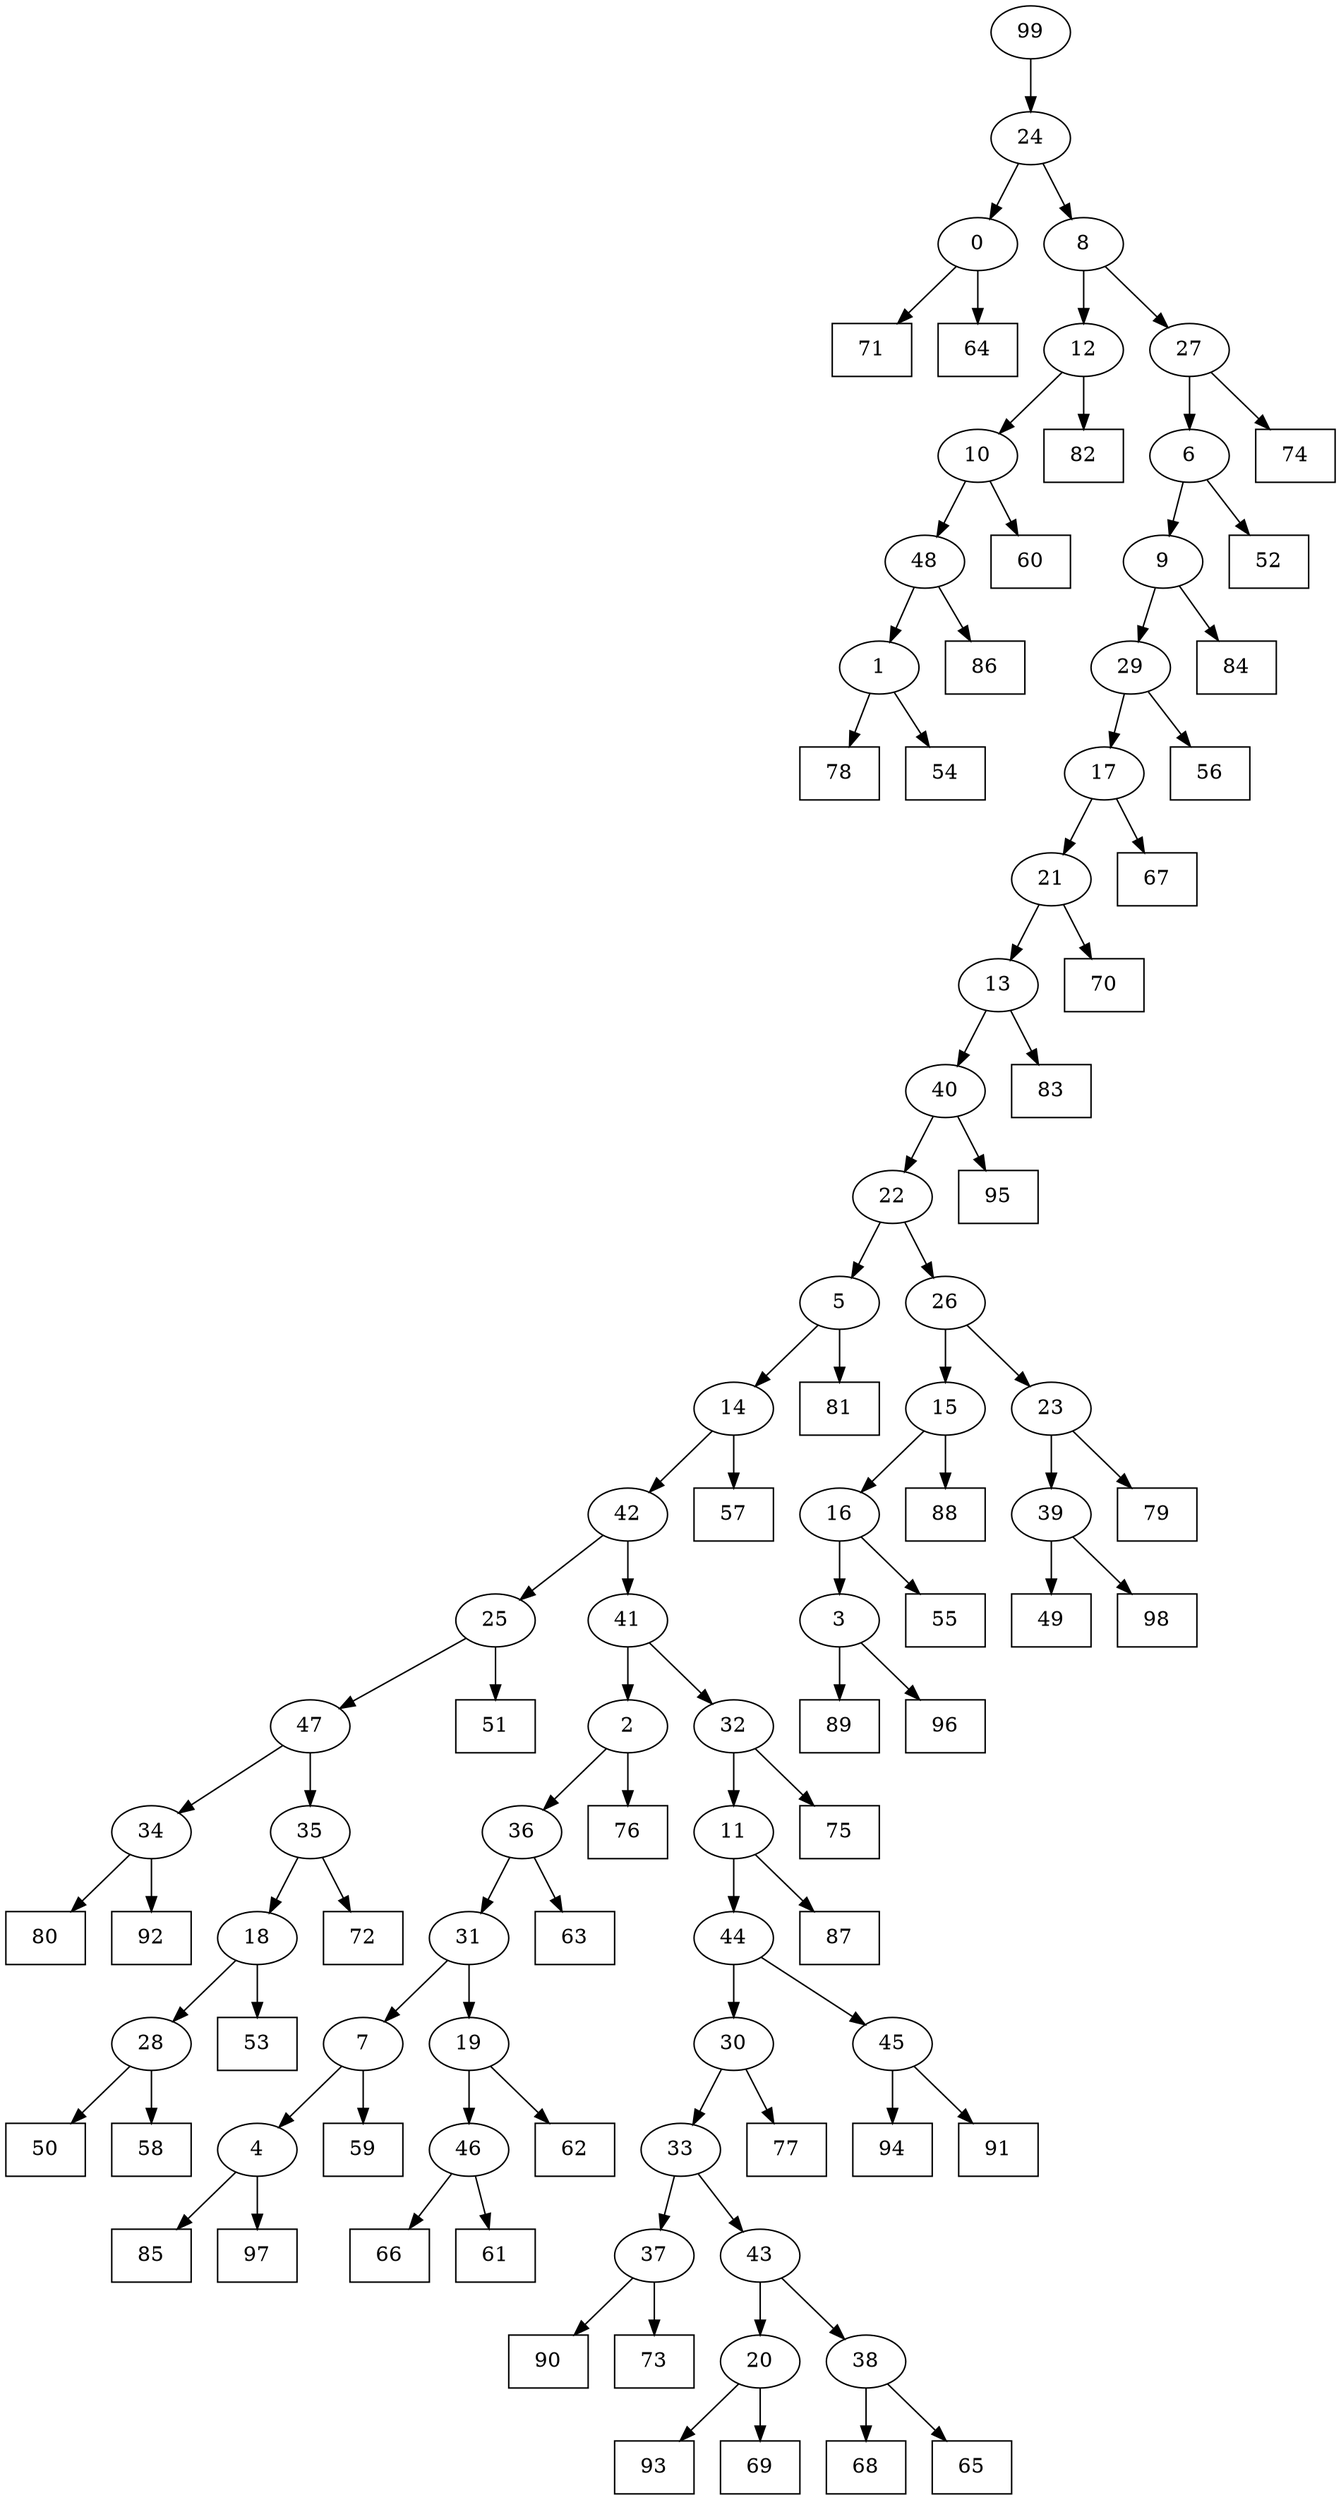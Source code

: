 digraph G {
0[label="0"];
1[label="1"];
2[label="2"];
3[label="3"];
4[label="4"];
5[label="5"];
6[label="6"];
7[label="7"];
8[label="8"];
9[label="9"];
10[label="10"];
11[label="11"];
12[label="12"];
13[label="13"];
14[label="14"];
15[label="15"];
16[label="16"];
17[label="17"];
18[label="18"];
19[label="19"];
20[label="20"];
21[label="21"];
22[label="22"];
23[label="23"];
24[label="24"];
25[label="25"];
26[label="26"];
27[label="27"];
28[label="28"];
29[label="29"];
30[label="30"];
31[label="31"];
32[label="32"];
33[label="33"];
34[label="34"];
35[label="35"];
36[label="36"];
37[label="37"];
38[label="38"];
39[label="39"];
40[label="40"];
41[label="41"];
42[label="42"];
43[label="43"];
44[label="44"];
45[label="45"];
46[label="46"];
47[label="47"];
48[label="48"];
49[shape=box,label="93"];
50[shape=box,label="78"];
51[shape=box,label="50"];
52[shape=box,label="85"];
53[shape=box,label="83"];
54[shape=box,label="69"];
55[shape=box,label="88"];
56[shape=box,label="49"];
57[shape=box,label="79"];
58[shape=box,label="74"];
59[shape=box,label="52"];
60[shape=box,label="62"];
61[shape=box,label="59"];
62[shape=box,label="90"];
63[shape=box,label="66"];
64[shape=box,label="54"];
65[shape=box,label="80"];
66[shape=box,label="73"];
67[shape=box,label="92"];
68[shape=box,label="95"];
69[shape=box,label="67"];
70[shape=box,label="94"];
71[shape=box,label="97"];
72[shape=box,label="71"];
73[shape=box,label="56"];
74[shape=box,label="76"];
75[shape=box,label="51"];
76[shape=box,label="55"];
77[shape=box,label="57"];
78[shape=box,label="72"];
79[shape=box,label="98"];
80[shape=box,label="75"];
81[shape=box,label="87"];
82[shape=box,label="70"];
83[shape=box,label="60"];
84[shape=box,label="63"];
85[shape=box,label="81"];
86[shape=box,label="82"];
87[shape=box,label="68"];
88[shape=box,label="64"];
89[shape=box,label="53"];
90[shape=box,label="65"];
91[shape=box,label="61"];
92[shape=box,label="84"];
93[shape=box,label="89"];
94[shape=box,label="86"];
95[shape=box,label="58"];
96[shape=box,label="96"];
97[shape=box,label="77"];
98[shape=box,label="91"];
99[label="99"];
28->95 ;
0->88 ;
29->73 ;
29->17 ;
5->85 ;
25->75 ;
34->65 ;
48->94 ;
7->61 ;
4->71 ;
37->66 ;
14->42 ;
28->51 ;
38->87 ;
14->77 ;
31->7 ;
30->97 ;
19->46 ;
46->63 ;
15->55 ;
27->58 ;
16->76 ;
6->59 ;
5->14 ;
1->64 ;
19->60 ;
17->69 ;
48->1 ;
1->50 ;
21->13 ;
18->28 ;
9->92 ;
13->53 ;
3->93 ;
8->27 ;
27->6 ;
16->3 ;
41->2 ;
45->70 ;
36->31 ;
31->19 ;
26->15 ;
40->68 ;
44->45 ;
45->98 ;
2->74 ;
35->18 ;
99->24 ;
10->83 ;
25->47 ;
47->34 ;
34->67 ;
35->78 ;
23->57 ;
33->43 ;
7->4 ;
4->52 ;
26->23 ;
2->36 ;
36->84 ;
32->80 ;
12->86 ;
47->35 ;
20->54 ;
18->89 ;
39->56 ;
17->21 ;
33->37 ;
37->62 ;
21->82 ;
43->38 ;
38->90 ;
11->44 ;
44->30 ;
30->33 ;
42->25 ;
22->5 ;
24->8 ;
8->12 ;
46->91 ;
22->26 ;
12->10 ;
13->40 ;
40->22 ;
15->16 ;
43->20 ;
20->49 ;
10->48 ;
42->41 ;
41->32 ;
9->29 ;
24->0 ;
0->72 ;
6->9 ;
32->11 ;
11->81 ;
3->96 ;
23->39 ;
39->79 ;
}
